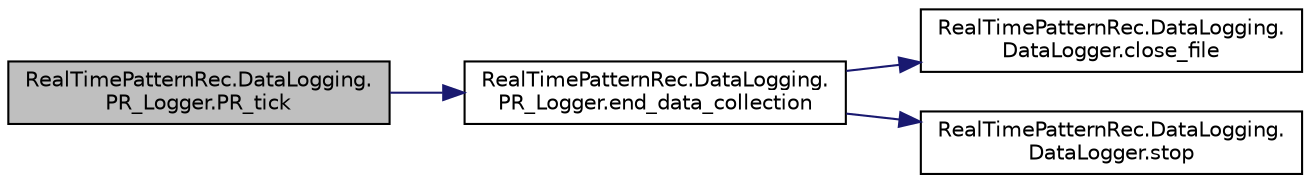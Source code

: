digraph "RealTimePatternRec.DataLogging.PR_Logger.PR_tick"
{
 // LATEX_PDF_SIZE
  edge [fontname="Helvetica",fontsize="10",labelfontname="Helvetica",labelfontsize="10"];
  node [fontname="Helvetica",fontsize="10",shape=record];
  rankdir="LR";
  Node1 [label="RealTimePatternRec.DataLogging.\lPR_Logger.PR_tick",height=0.2,width=0.4,color="black", fillcolor="grey75", style="filled", fontcolor="black",tooltip="updates data collection variables"];
  Node1 -> Node2 [color="midnightblue",fontsize="10",style="solid",fontname="Helvetica"];
  Node2 [label="RealTimePatternRec.DataLogging.\lPR_Logger.end_data_collection",height=0.2,width=0.4,color="black", fillcolor="white", style="filled",URL="$class_real_time_pattern_rec_1_1_data_logging_1_1_p_r___logger.html#aa8491dddf7d88b4581d4f8ef06edd03d",tooltip="ends data collection sequence"];
  Node2 -> Node3 [color="midnightblue",fontsize="10",style="solid",fontname="Helvetica"];
  Node3 [label="RealTimePatternRec.DataLogging.\lDataLogger.close_file",height=0.2,width=0.4,color="black", fillcolor="white", style="filled",URL="$class_real_time_pattern_rec_1_1_data_logging_1_1_data_logger.html#a96e88d0bf55bb6c140deb4a4567fd57f",tooltip="closes file stream writer"];
  Node2 -> Node4 [color="midnightblue",fontsize="10",style="solid",fontname="Helvetica"];
  Node4 [label="RealTimePatternRec.DataLogging.\lDataLogger.stop",height=0.2,width=0.4,color="black", fillcolor="white", style="filled",URL="$class_real_time_pattern_rec_1_1_data_logging_1_1_data_logger.html#a1cdc5675a0abe46ef2174985374a7d5a",tooltip="kills thread if thread is currently running"];
}
